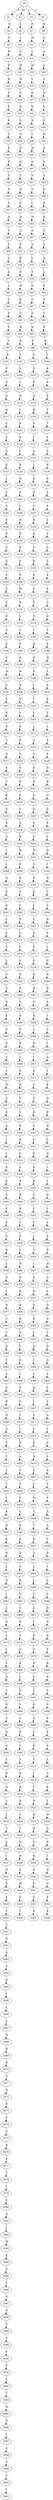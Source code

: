strict digraph  {
	S0 -> S1 [ label = P ];
	S0 -> S2 [ label = M ];
	S0 -> S3 [ label = L ];
	S0 -> S4 [ label = V ];
	S1 -> S5 [ label = G ];
	S2 -> S6 [ label = L ];
	S3 -> S7 [ label = R ];
	S4 -> S8 [ label = M ];
	S5 -> S9 [ label = S ];
	S6 -> S10 [ label = I ];
	S7 -> S11 [ label = M ];
	S8 -> S12 [ label = A ];
	S9 -> S13 [ label = R ];
	S10 -> S14 [ label = A ];
	S11 -> S15 [ label = L ];
	S12 -> S16 [ label = A ];
	S13 -> S17 [ label = P ];
	S14 -> S18 [ label = M ];
	S15 -> S19 [ label = M ];
	S16 -> S20 [ label = L ];
	S17 -> S21 [ label = R ];
	S18 -> S22 [ label = M ];
	S19 -> S23 [ label = L ];
	S20 -> S24 [ label = Y ];
	S21 -> S25 [ label = S ];
	S22 -> S26 [ label = S ];
	S23 -> S27 [ label = P ];
	S24 -> S28 [ label = Q ];
	S25 -> S29 [ label = P ];
	S26 -> S30 [ label = N ];
	S27 -> S31 [ label = D ];
	S28 -> S32 [ label = G ];
	S29 -> S33 [ label = G ];
	S30 -> S34 [ label = S ];
	S31 -> S35 [ label = N ];
	S32 -> S36 [ label = T ];
	S33 -> S37 [ label = L ];
	S34 -> S38 [ label = F ];
	S35 -> S39 [ label = L ];
	S36 -> S40 [ label = D ];
	S37 -> S41 [ label = P ];
	S38 -> S42 [ label = Q ];
	S39 -> S43 [ label = M ];
	S40 -> S44 [ label = A ];
	S41 -> S45 [ label = P ];
	S42 -> S46 [ label = K ];
	S43 -> S47 [ label = G ];
	S44 -> S48 [ label = S ];
	S45 -> S49 [ label = S ];
	S46 -> S50 [ label = T ];
	S47 -> S51 [ label = F ];
	S48 -> S52 [ label = S ];
	S49 -> S53 [ label = W ];
	S50 -> S54 [ label = H ];
	S51 -> S55 [ label = C ];
	S52 -> S56 [ label = P ];
	S53 -> S57 [ label = G ];
	S54 -> S58 [ label = D ];
	S55 -> S59 [ label = I ];
	S56 -> S60 [ label = D ];
	S57 -> S61 [ label = A ];
	S58 -> S62 [ label = D ];
	S59 -> S63 [ label = M ];
	S60 -> S64 [ label = K ];
	S61 -> S65 [ label = T ];
	S62 -> S66 [ label = S ];
	S63 -> S67 [ label = A ];
	S64 -> S68 [ label = Y ];
	S65 -> S69 [ label = V ];
	S66 -> S70 [ label = E ];
	S67 -> S71 [ label = A ];
	S68 -> S72 [ label = L ];
	S69 -> S73 [ label = A ];
	S70 -> S74 [ label = R ];
	S71 -> S75 [ label = L ];
	S72 -> S76 [ label = A ];
	S73 -> S77 [ label = A ];
	S74 -> S78 [ label = E ];
	S75 -> S79 [ label = Y ];
	S76 -> S80 [ label = L ];
	S77 -> S81 [ label = L ];
	S78 -> S82 [ label = W ];
	S79 -> S83 [ label = Q ];
	S80 -> S84 [ label = K ];
	S81 -> S85 [ label = C ];
	S82 -> S86 [ label = K ];
	S83 -> S87 [ label = S ];
	S84 -> S88 [ label = D ];
	S85 -> S89 [ label = P ];
	S86 -> S90 [ label = F ];
	S87 -> S91 [ label = T ];
	S88 -> S92 [ label = V ];
	S89 -> S93 [ label = S ];
	S90 -> S94 [ label = H ];
	S91 -> S95 [ label = D ];
	S92 -> S96 [ label = R ];
	S93 -> S97 [ label = T ];
	S94 -> S98 [ label = R ];
	S95 -> S99 [ label = S ];
	S96 -> S100 [ label = E ];
	S97 -> S101 [ label = D ];
	S98 -> S102 [ label = T ];
	S99 -> S103 [ label = S ];
	S100 -> S104 [ label = V ];
	S101 -> S105 [ label = P ];
	S102 -> S106 [ label = Q ];
	S103 -> S107 [ label = S ];
	S104 -> S108 [ label = K ];
	S105 -> S109 [ label = S ];
	S106 -> S110 [ label = L ];
	S107 -> S111 [ label = P ];
	S108 -> S112 [ label = E ];
	S109 -> S113 [ label = G ];
	S110 -> S114 [ label = W ];
	S111 -> S115 [ label = N ];
	S112 -> S116 [ label = E ];
	S113 -> S117 [ label = A ];
	S114 -> S118 [ label = L ];
	S115 -> S119 [ label = R ];
	S116 -> S120 [ label = T ];
	S117 -> S121 [ label = S ];
	S118 -> S122 [ label = K ];
	S119 -> S123 [ label = F ];
	S120 -> S124 [ label = T ];
	S121 -> S125 [ label = S ];
	S122 -> S126 [ label = F ];
	S123 -> S127 [ label = L ];
	S124 -> S128 [ label = L ];
	S125 -> S129 [ label = S ];
	S126 -> S130 [ label = I ];
	S127 -> S131 [ label = A ];
	S128 -> S132 [ label = D ];
	S129 -> S133 [ label = S ];
	S130 -> S134 [ label = R ];
	S131 -> S135 [ label = L ];
	S132 -> S136 [ label = E ];
	S133 -> S137 [ label = L ];
	S134 -> S138 [ label = N ];
	S135 -> S139 [ label = K ];
	S136 -> S140 [ label = K ];
	S137 -> S141 [ label = L ];
	S138 -> S142 [ label = E ];
	S139 -> S143 [ label = D ];
	S140 -> S144 [ label = L ];
	S141 -> S145 [ label = S ];
	S142 -> S146 [ label = I ];
	S143 -> S147 [ label = V ];
	S144 -> S148 [ label = F ];
	S145 -> S149 [ label = S ];
	S146 -> S150 [ label = N ];
	S147 -> S151 [ label = R ];
	S148 -> S152 [ label = L ];
	S149 -> S153 [ label = P ];
	S150 -> S154 [ label = R ];
	S151 -> S155 [ label = E ];
	S152 -> S156 [ label = L ];
	S153 -> S157 [ label = S ];
	S154 -> S158 [ label = P ];
	S155 -> S159 [ label = V ];
	S156 -> S160 [ label = A ];
	S157 -> S161 [ label = S ];
	S158 -> S162 [ label = P ];
	S159 -> S163 [ label = K ];
	S160 -> S164 [ label = C ];
	S161 -> S165 [ label = S ];
	S162 -> S166 [ label = P ];
	S163 -> S167 [ label = E ];
	S164 -> S168 [ label = E ];
	S165 -> S169 [ label = S ];
	S166 -> S170 [ label = M ];
	S167 -> S171 [ label = E ];
	S168 -> S172 [ label = K ];
	S169 -> S173 [ label = S ];
	S170 -> S174 [ label = N ];
	S171 -> S175 [ label = T ];
	S172 -> S176 [ label = G ];
	S173 -> S177 [ label = P ];
	S174 -> S178 [ label = L ];
	S175 -> S179 [ label = T ];
	S176 -> S180 [ label = D ];
	S177 -> S181 [ label = S ];
	S178 -> S182 [ label = L ];
	S179 -> S183 [ label = L ];
	S180 -> S184 [ label = Y ];
	S181 -> S185 [ label = E ];
	S182 -> S186 [ label = P ];
	S183 -> S187 [ label = D ];
	S184 -> S188 [ label = Y ];
	S185 -> S189 [ label = V ];
	S186 -> S190 [ label = R ];
	S187 -> S191 [ label = E ];
	S188 -> S192 [ label = M ];
	S189 -> S193 [ label = M ];
	S190 -> S194 [ label = W ];
	S191 -> S195 [ label = K ];
	S192 -> S196 [ label = V ];
	S193 -> S197 [ label = A ];
	S194 -> S198 [ label = K ];
	S195 -> S199 [ label = L ];
	S196 -> S200 [ label = K ];
	S197 -> S201 [ label = L ];
	S198 -> S202 [ label = Q ];
	S199 -> S203 [ label = Y ];
	S200 -> S204 [ label = K ];
	S201 -> S205 [ label = K ];
	S202 -> S206 [ label = V ];
	S203 -> S207 [ label = L ];
	S204 -> S208 [ label = L ];
	S205 -> S209 [ label = D ];
	S206 -> S210 [ label = K ];
	S207 -> S211 [ label = L ];
	S208 -> S212 [ label = L ];
	S209 -> S213 [ label = V ];
	S210 -> S214 [ label = R ];
	S211 -> S215 [ label = A ];
	S212 -> S216 [ label = E ];
	S213 -> S217 [ label = R ];
	S214 -> S218 [ label = C ];
	S215 -> S219 [ label = S ];
	S216 -> S220 [ label = E ];
	S217 -> S221 [ label = E ];
	S218 -> S222 [ label = Y ];
	S219 -> S223 [ label = E ];
	S220 -> S224 [ label = N ];
	S221 -> S225 [ label = V ];
	S222 -> S226 [ label = R ];
	S223 -> S227 [ label = K ];
	S224 -> S228 [ label = R ];
	S225 -> S229 [ label = K ];
	S226 -> S230 [ label = F ];
	S227 -> S231 [ label = G ];
	S228 -> S232 [ label = N ];
	S229 -> S233 [ label = E ];
	S230 -> S234 [ label = I ];
	S231 -> S235 [ label = D ];
	S232 -> S236 [ label = G ];
	S233 -> S237 [ label = E ];
	S234 -> S238 [ label = A ];
	S235 -> S239 [ label = Y ];
	S236 -> S240 [ label = E ];
	S237 -> S241 [ label = N ];
	S238 -> S242 [ label = K ];
	S239 -> S243 [ label = Y ];
	S240 -> S244 [ label = L ];
	S241 -> S245 [ label = T ];
	S242 -> S246 [ label = M ];
	S243 -> S247 [ label = M ];
	S244 -> S248 [ label = N ];
	S245 -> S249 [ label = L ];
	S246 -> S250 [ label = F ];
	S247 -> S251 [ label = V ];
	S248 -> S252 [ label = I ];
	S249 -> S253 [ label = N ];
	S250 -> S254 [ label = R ];
	S251 -> S255 [ label = K ];
	S252 -> S256 [ label = N ];
	S253 -> S257 [ label = E ];
	S254 -> S258 [ label = S ];
	S255 -> S259 [ label = K ];
	S256 -> S260 [ label = C ];
	S257 -> S261 [ label = K ];
	S258 -> S262 [ label = V ];
	S259 -> S263 [ label = L ];
	S260 -> S264 [ label = V ];
	S261 -> S265 [ label = L ];
	S262 -> S266 [ label = F ];
	S263 -> S267 [ label = L ];
	S264 -> S268 [ label = D ];
	S265 -> S269 [ label = F ];
	S266 -> S270 [ label = S ];
	S267 -> S271 [ label = E ];
	S268 -> S272 [ label = V ];
	S269 -> S273 [ label = L ];
	S270 -> S274 [ label = C ];
	S271 -> S275 [ label = E ];
	S272 -> S276 [ label = L ];
	S273 -> S277 [ label = L ];
	S274 -> S278 [ label = C ];
	S275 -> S279 [ label = K ];
	S276 -> S280 [ label = G ];
	S277 -> S281 [ label = A ];
	S278 -> S282 [ label = R ];
	S279 -> S283 [ label = K ];
	S280 -> S284 [ label = R ];
	S281 -> S285 [ label = C ];
	S282 -> S286 [ label = S ];
	S283 -> S287 [ label = N ];
	S284 -> S288 [ label = D ];
	S285 -> S289 [ label = D ];
	S286 -> S290 [ label = T ];
	S287 -> S291 [ label = G ];
	S288 -> S292 [ label = A ];
	S289 -> S293 [ label = K ];
	S290 -> S294 [ label = D ];
	S291 -> S295 [ label = E ];
	S292 -> S296 [ label = I ];
	S293 -> S297 [ label = G ];
	S294 -> S298 [ label = D ];
	S295 -> S299 [ label = L ];
	S296 -> S300 [ label = T ];
	S297 -> S301 [ label = D ];
	S298 -> S302 [ label = E ];
	S299 -> S303 [ label = N ];
	S300 -> S304 [ label = I ];
	S301 -> S305 [ label = Y ];
	S302 -> S306 [ label = I ];
	S303 -> S307 [ label = I ];
	S304 -> S308 [ label = A ];
	S305 -> S309 [ label = Y ];
	S306 -> S310 [ label = S ];
	S307 -> S311 [ label = N ];
	S308 -> S312 [ label = I ];
	S309 -> S313 [ label = M ];
	S310 -> S314 [ label = D ];
	S311 -> S315 [ label = C ];
	S312 -> S316 [ label = E ];
	S313 -> S317 [ label = V ];
	S314 -> S318 [ label = F ];
	S315 -> S319 [ label = V ];
	S316 -> S320 [ label = N ];
	S317 -> S321 [ label = K ];
	S318 -> S322 [ label = S ];
	S319 -> S323 [ label = D ];
	S320 -> S324 [ label = E ];
	S321 -> S325 [ label = K ];
	S322 -> S326 [ label = E ];
	S323 -> S327 [ label = V ];
	S324 -> S328 [ label = N ];
	S325 -> S329 [ label = I ];
	S326 -> S330 [ label = E ];
	S327 -> S331 [ label = L ];
	S328 -> S332 [ label = L ];
	S329 -> S333 [ label = L ];
	S330 -> S334 [ label = A ];
	S331 -> S335 [ label = G ];
	S332 -> S336 [ label = D ];
	S333 -> S337 [ label = E ];
	S334 -> S338 [ label = L ];
	S335 -> S339 [ label = R ];
	S336 -> S340 [ label = I ];
	S337 -> S341 [ label = E ];
	S338 -> S342 [ label = R ];
	S339 -> S343 [ label = N ];
	S340 -> S344 [ label = L ];
	S341 -> S345 [ label = S ];
	S342 -> S346 [ label = R ];
	S343 -> S347 [ label = A ];
	S344 -> S348 [ label = Q ];
	S345 -> S349 [ label = S ];
	S346 -> S350 [ label = R ];
	S347 -> S351 [ label = V ];
	S348 -> S352 [ label = L ];
	S349 -> S353 [ label = S ];
	S350 -> S354 [ label = S ];
	S351 -> S355 [ label = T ];
	S352 -> S356 [ label = L ];
	S353 -> S357 [ label = G ];
	S354 -> S358 [ label = Q ];
	S355 -> S359 [ label = I ];
	S356 -> S360 [ label = L ];
	S357 -> S361 [ label = D ];
	S358 -> S362 [ label = A ];
	S359 -> S363 [ label = A ];
	S360 -> S364 [ label = D ];
	S361 -> S365 [ label = L ];
	S362 -> S366 [ label = N ];
	S363 -> S367 [ label = I ];
	S364 -> S368 [ label = H ];
	S365 -> S369 [ label = N ];
	S366 -> S370 [ label = N ];
	S367 -> S371 [ label = E ];
	S368 -> S372 [ label = G ];
	S369 -> S373 [ label = I ];
	S370 -> S374 [ label = Q ];
	S371 -> S375 [ label = N ];
	S372 -> S376 [ label = C ];
	S373 -> S377 [ label = N ];
	S374 -> S378 [ label = R ];
	S375 -> S379 [ label = E ];
	S376 -> S380 [ label = Q ];
	S377 -> S381 [ label = C ];
	S378 -> S382 [ label = R ];
	S379 -> S383 [ label = N ];
	S380 -> S384 [ label = A ];
	S381 -> S385 [ label = V ];
	S382 -> S386 [ label = R ];
	S383 -> S387 [ label = L ];
	S384 -> S388 [ label = T ];
	S385 -> S389 [ label = D ];
	S386 -> S390 [ label = T ];
	S387 -> S391 [ label = D ];
	S388 -> S392 [ label = D ];
	S389 -> S393 [ label = V ];
	S390 -> S394 [ label = G ];
	S391 -> S395 [ label = I ];
	S392 -> S396 [ label = A ];
	S393 -> S397 [ label = L ];
	S394 -> S398 [ label = I ];
	S395 -> S399 [ label = L ];
	S396 -> S400 [ label = L ];
	S397 -> S401 [ label = G ];
	S398 -> S402 [ label = E ];
	S399 -> S403 [ label = Q ];
	S400 -> S404 [ label = L ];
	S401 -> S405 [ label = R ];
	S402 -> S406 [ label = Q ];
	S403 -> S407 [ label = L ];
	S404 -> S408 [ label = V ];
	S405 -> S409 [ label = N ];
	S406 -> S410 [ label = T ];
	S407 -> S411 [ label = L ];
	S408 -> S412 [ label = A ];
	S409 -> S413 [ label = A ];
	S410 -> S414 [ label = I ];
	S411 -> S415 [ label = L ];
	S412 -> S416 [ label = I ];
	S413 -> S417 [ label = V ];
	S414 -> S418 [ label = G ];
	S415 -> S419 [ label = E ];
	S416 -> S420 [ label = D ];
	S417 -> S421 [ label = T ];
	S418 -> S422 [ label = A ];
	S419 -> S423 [ label = H ];
	S420 -> S424 [ label = S ];
	S421 -> S425 [ label = I ];
	S422 -> S426 [ label = G ];
	S423 -> S427 [ label = G ];
	S424 -> S428 [ label = E ];
	S425 -> S429 [ label = T ];
	S426 -> S430 [ label = T ];
	S427 -> S431 [ label = C ];
	S428 -> S432 [ label = V ];
	S429 -> S433 [ label = I ];
	S430 -> S434 [ label = F ];
	S431 -> S435 [ label = Q ];
	S432 -> S436 [ label = V ];
	S433 -> S437 [ label = E ];
	S434 -> S438 [ label = L ];
	S435 -> S439 [ label = T ];
	S436 -> S440 [ label = G ];
	S437 -> S441 [ label = N ];
	S438 -> S442 [ label = E ];
	S439 -> S443 [ label = T ];
	S440 -> S444 [ label = A ];
	S441 -> S445 [ label = E ];
	S442 -> S446 [ label = G ];
	S443 -> S447 [ label = D ];
	S444 -> S448 [ label = V ];
	S445 -> S449 [ label = N ];
	S446 -> S450 [ label = E ];
	S447 -> S451 [ label = A ];
	S448 -> S452 [ label = D ];
	S449 -> S453 [ label = L ];
	S450 -> S454 [ label = T ];
	S451 -> S455 [ label = L ];
	S452 -> S456 [ label = I ];
	S453 -> S457 [ label = D ];
	S454 -> S458 [ label = R ];
	S455 -> S459 [ label = L ];
	S456 -> S460 [ label = L ];
	S457 -> S461 [ label = I ];
	S458 -> S462 [ label = Y ];
	S459 -> S463 [ label = V ];
	S460 -> S464 [ label = L ];
	S461 -> S465 [ label = L ];
	S462 -> S466 [ label = S ];
	S463 -> S467 [ label = A ];
	S464 -> S468 [ label = N ];
	S465 -> S469 [ label = Q ];
	S466 -> S470 [ label = K ];
	S467 -> S471 [ label = I ];
	S468 -> S472 [ label = H ];
	S469 -> S473 [ label = L ];
	S470 -> S474 [ label = V ];
	S471 -> S475 [ label = D ];
	S472 -> S476 [ label = R ];
	S473 -> S477 [ label = L ];
	S474 -> S478 [ label = L ];
	S475 -> S479 [ label = S ];
	S476 -> S480 [ label = P ];
	S477 -> S481 [ label = L ];
	S478 -> S482 [ label = R ];
	S479 -> S483 [ label = E ];
	S480 -> S484 [ label = R ];
	S481 -> S485 [ label = D ];
	S482 -> S486 [ label = L ];
	S483 -> S487 [ label = V ];
	S484 -> S488 [ label = R ];
	S485 -> S489 [ label = Y ];
	S486 -> S490 [ label = V ];
	S487 -> S491 [ label = V ];
	S488 -> S492 [ label = S ];
	S489 -> S493 [ label = G ];
	S490 -> S494 [ label = V ];
	S491 -> S495 [ label = G ];
	S492 -> S496 [ label = S ];
	S493 -> S497 [ label = C ];
	S494 -> S498 [ label = L ];
	S495 -> S499 [ label = A ];
	S496 -> S500 [ label = K ];
	S497 -> S501 [ label = Q ];
	S498 -> S502 [ label = R ];
	S499 -> S503 [ label = V ];
	S500 -> S504 [ label = P ];
	S501 -> S505 [ label = S ];
	S502 -> S506 [ label = Y ];
	S503 -> S507 [ label = D ];
	S504 -> S508 [ label = S ];
	S505 -> S509 [ label = T ];
	S506 -> S510 [ label = V ];
	S507 -> S511 [ label = I ];
	S508 -> S512 [ label = I ];
	S509 -> S513 [ label = D ];
	S510 -> S514 [ label = K ];
	S511 -> S515 [ label = L ];
	S512 -> S516 [ label = A ];
	S513 -> S517 [ label = A ];
	S514 -> S518 [ label = K ];
	S515 -> S519 [ label = L ];
	S516 -> S520 [ label = K ];
	S517 -> S521 [ label = L ];
	S518 -> S522 [ label = K ];
	S519 -> S523 [ label = N ];
	S520 -> S524 [ label = L ];
	S521 -> S525 [ label = L ];
	S522 -> S526 [ label = V ];
	S523 -> S527 [ label = H ];
	S524 -> S528 [ label = M ];
	S525 -> S529 [ label = V ];
	S526 -> S530 [ label = L ];
	S527 -> S531 [ label = R ];
	S528 -> S532 [ label = Q ];
	S529 -> S533 [ label = A ];
	S530 -> S534 [ label = H ];
	S531 -> S535 [ label = P ];
	S532 -> S536 [ label = R ];
	S533 -> S537 [ label = I ];
	S534 -> S538 [ label = N ];
	S535 -> S539 [ label = R ];
	S536 -> S540 [ label = I ];
	S537 -> S541 [ label = D ];
	S538 -> S542 [ label = E ];
	S539 -> S543 [ label = R ];
	S540 -> S544 [ label = Q ];
	S541 -> S545 [ label = S ];
	S542 -> S546 [ label = M ];
	S543 -> S547 [ label = S ];
	S544 -> S548 [ label = N ];
	S545 -> S549 [ label = E ];
	S546 -> S550 [ label = V ];
	S547 -> S551 [ label = S ];
	S548 -> S552 [ label = P ];
	S549 -> S553 [ label = V ];
	S550 -> S554 [ label = I ];
	S551 -> S555 [ label = K ];
	S552 -> S556 [ label = E ];
	S553 -> S557 [ label = V ];
	S557 -> S561 [ label = G ];
	S561 -> S562 [ label = A ];
	S562 -> S563 [ label = V ];
	S563 -> S564 [ label = D ];
	S564 -> S565 [ label = I ];
	S565 -> S566 [ label = L ];
	S566 -> S567 [ label = L ];
	S567 -> S568 [ label = N ];
	S568 -> S569 [ label = H ];
	S569 -> S570 [ label = R ];
	S570 -> S571 [ label = P ];
	S571 -> S572 [ label = K ];
	S572 -> S573 [ label = R ];
	S573 -> S574 [ label = S ];
	S574 -> S575 [ label = S ];
	S575 -> S576 [ label = R ];
	S576 -> S577 [ label = P ];
	S577 -> S578 [ label = T ];
	S578 -> S579 [ label = I ];
	S579 -> S580 [ label = V ];
	S580 -> S581 [ label = K ];
	S581 -> S582 [ label = L ];
	S582 -> S583 [ label = M ];
	S583 -> S584 [ label = E ];
	S584 -> S585 [ label = Q ];
	S585 -> S586 [ label = I ];
	S586 -> S587 [ label = Q ];
	S587 -> S588 [ label = N ];
	S588 -> S589 [ label = P ];
	S589 -> S590 [ label = E ];
	S590 -> S591 [ label = Y ];
	S591 -> S592 [ label = S ];
	S592 -> S593 [ label = T ];
	S593 -> S594 [ label = T ];
	S594 -> S595 [ label = M ];
	S595 -> S596 [ label = D ];
	S596 -> S597 [ label = I ];
	S597 -> S598 [ label = A ];
	S598 -> S599 [ label = P ];
	S599 -> S600 [ label = V ];
	S600 -> S601 [ label = I ];
}
